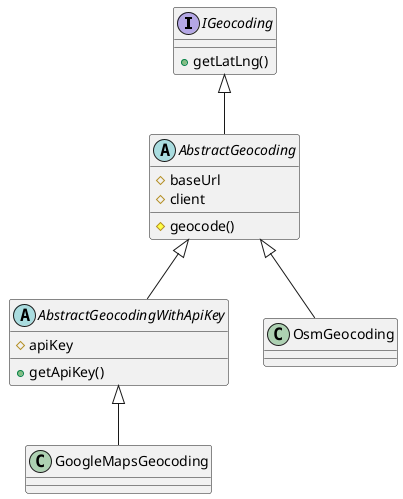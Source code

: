 @startuml Geocoding
interface IGeocoding {
  + getLatLng()
}
abstract class AbstractGeocoding {
  # baseUrl
  # client
  # geocode()
}
abstract class AbstractGeocodingWithApiKey {
  # apiKey
  + getApiKey()
}
class OsmGeocoding
class GoogleMapsGeocoding

IGeocoding <|-- AbstractGeocoding
AbstractGeocoding <|-- AbstractGeocodingWithApiKey
AbstractGeocoding <|-- OsmGeocoding
AbstractGeocodingWithApiKey <|-- GoogleMapsGeocoding
@enduml